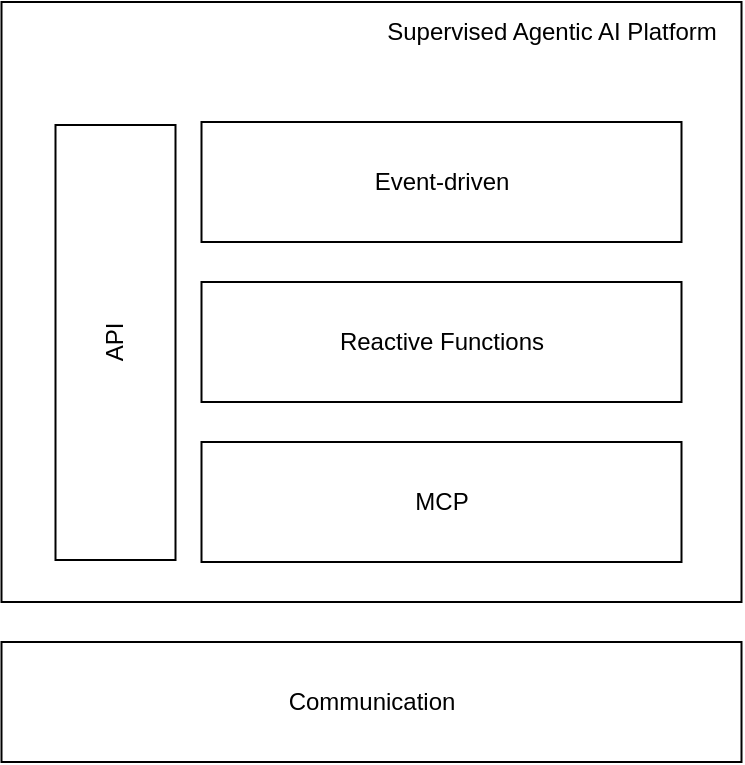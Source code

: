 <mxfile version="26.2.14">
  <diagram name="Page-1" id="nX33uT9CjWPlNySIcMb7">
    <mxGraphModel dx="1158" dy="731" grid="1" gridSize="10" guides="1" tooltips="1" connect="1" arrows="1" fold="1" page="1" pageScale="1" pageWidth="850" pageHeight="1100" math="0" shadow="0">
      <root>
        <mxCell id="0" />
        <mxCell id="1" parent="0" />
        <mxCell id="K-H6DtJF6WlzqWcMHnNN-9" value="" style="rounded=0;whiteSpace=wrap;html=1;" vertex="1" parent="1">
          <mxGeometry x="265.75" y="360" width="370" height="300" as="geometry" />
        </mxCell>
        <mxCell id="K-H6DtJF6WlzqWcMHnNN-5" value="MCP" style="rounded=0;whiteSpace=wrap;html=1;" vertex="1" parent="1">
          <mxGeometry x="365.75" y="580" width="240" height="60" as="geometry" />
        </mxCell>
        <mxCell id="K-H6DtJF6WlzqWcMHnNN-6" value="Reactive Functions" style="rounded=0;whiteSpace=wrap;html=1;" vertex="1" parent="1">
          <mxGeometry x="365.75" y="500" width="240" height="60" as="geometry" />
        </mxCell>
        <mxCell id="K-H6DtJF6WlzqWcMHnNN-7" value="Event-driven" style="rounded=0;whiteSpace=wrap;html=1;" vertex="1" parent="1">
          <mxGeometry x="365.75" y="420" width="240" height="60" as="geometry" />
        </mxCell>
        <mxCell id="K-H6DtJF6WlzqWcMHnNN-10" value="&lt;font style=&quot;color: light-dark(rgb(0, 0, 0), rgb(255, 179, 102));&quot;&gt;Supervised Agentic AI Platform&lt;/font&gt;" style="text;html=1;align=center;verticalAlign=middle;whiteSpace=wrap;rounded=0;" vertex="1" parent="1">
          <mxGeometry x="445.75" y="360" width="190" height="30" as="geometry" />
        </mxCell>
        <mxCell id="K-H6DtJF6WlzqWcMHnNN-11" value="API" style="rounded=0;whiteSpace=wrap;html=1;rotation=-90;" vertex="1" parent="1">
          <mxGeometry x="214" y="500.25" width="217.5" height="60" as="geometry" />
        </mxCell>
        <mxCell id="K-H6DtJF6WlzqWcMHnNN-12" value="Communication" style="rounded=0;whiteSpace=wrap;html=1;" vertex="1" parent="1">
          <mxGeometry x="265.75" y="680" width="370" height="60" as="geometry" />
        </mxCell>
      </root>
    </mxGraphModel>
  </diagram>
</mxfile>
